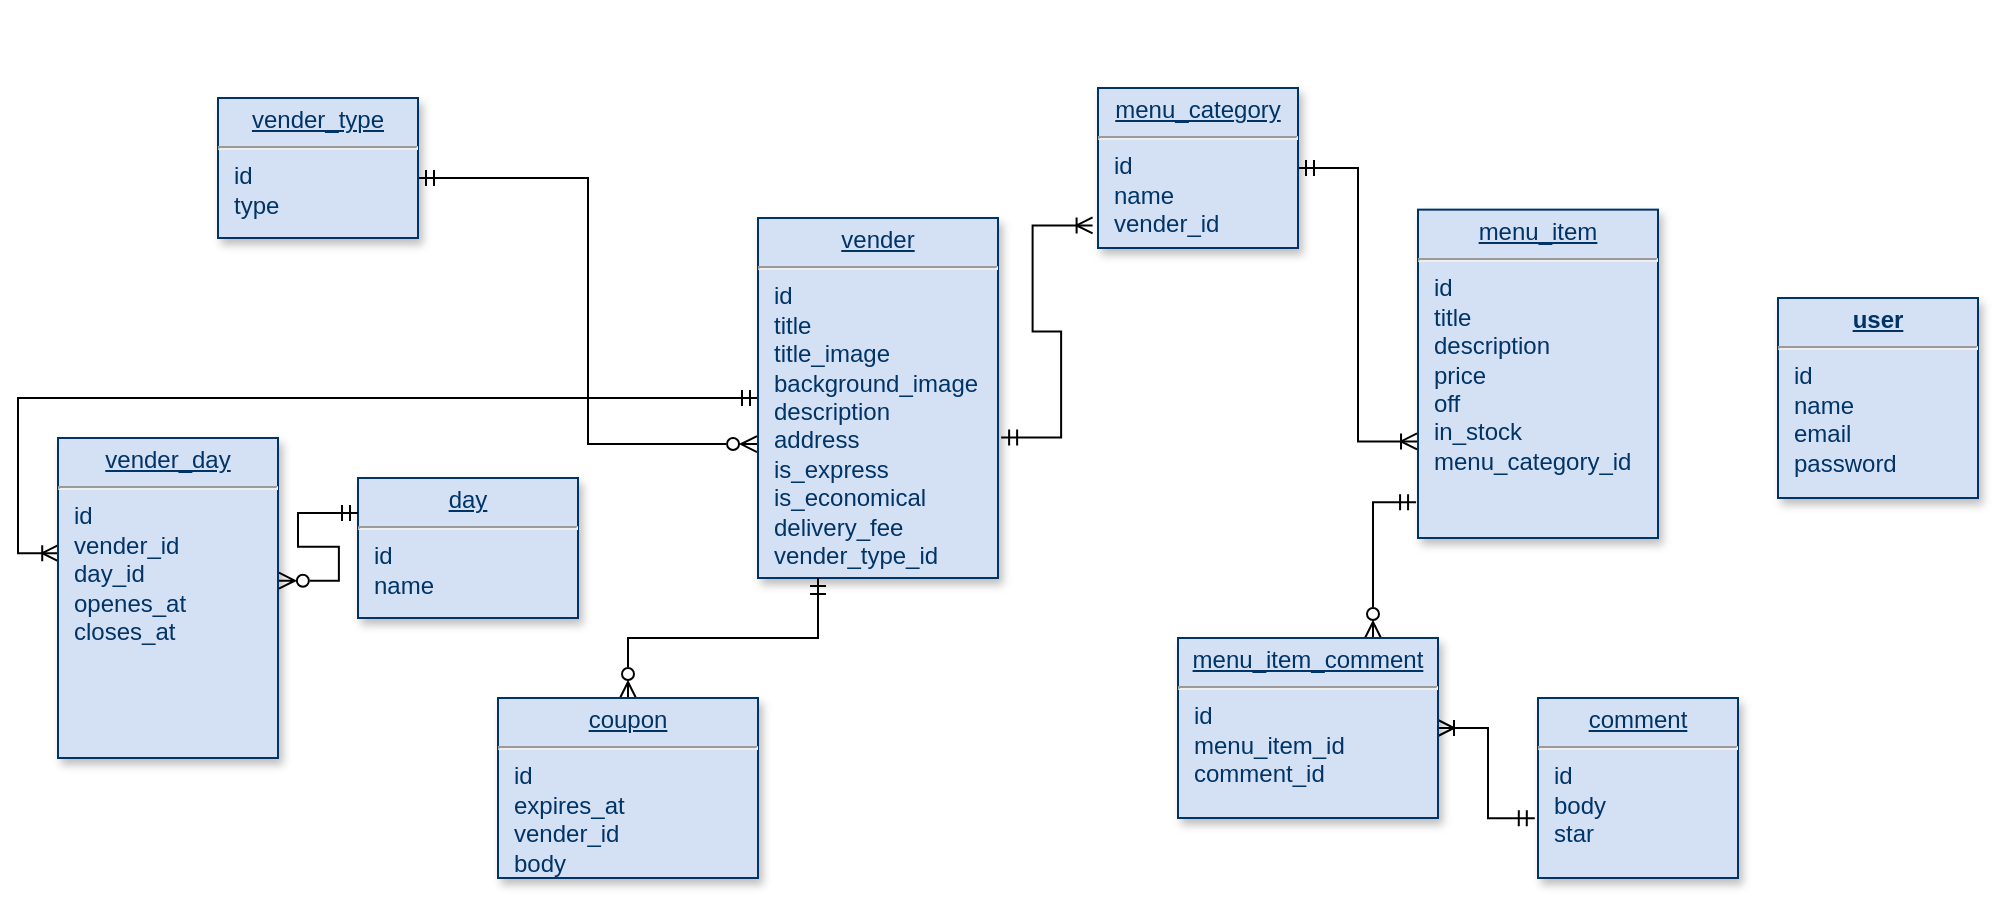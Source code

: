 <mxfile version="20.3.0" type="device"><diagram name="Page-1" id="efa7a0a1-bf9b-a30e-e6df-94a7791c09e9"><mxGraphModel dx="3281" dy="611" grid="1" gridSize="10" guides="1" tooltips="1" connect="1" arrows="1" fold="1" page="1" pageScale="1" pageWidth="2339" pageHeight="3300" background="none" math="0" shadow="0"><root><mxCell id="0"/><mxCell id="1" parent="0"/><mxCell id="Bjh7Wjrsop8_j-FTb7XY-119" style="edgeStyle=orthogonalEdgeStyle;rounded=0;orthogonalLoop=1;jettySize=auto;html=1;entryX=0.001;entryY=0.36;entryDx=0;entryDy=0;entryPerimeter=0;endArrow=ERoneToMany;endFill=0;startArrow=ERmandOne;startFill=0;" parent="1" source="21" target="Bjh7Wjrsop8_j-FTb7XY-115" edge="1"><mxGeometry relative="1" as="geometry"/></mxCell><mxCell id="Bjh7Wjrsop8_j-FTb7XY-129" style="edgeStyle=orthogonalEdgeStyle;rounded=0;orthogonalLoop=1;jettySize=auto;html=1;entryX=1;entryY=0.571;entryDx=0;entryDy=0;entryPerimeter=0;startArrow=ERzeroToMany;startFill=0;endArrow=ERmandOne;endFill=0;exitX=-0.004;exitY=0.628;exitDx=0;exitDy=0;exitPerimeter=0;" parent="1" source="21" target="Bjh7Wjrsop8_j-FTb7XY-128" edge="1"><mxGeometry relative="1" as="geometry"/></mxCell><mxCell id="21" value="&lt;p style=&quot;margin: 0px; margin-top: 4px; text-align: center; text-decoration: underline;&quot;&gt;vender&lt;/p&gt;&lt;hr&gt;&lt;p style=&quot;margin: 0px; margin-left: 8px;&quot;&gt;id&lt;br&gt;&lt;/p&gt;&lt;p style=&quot;margin: 0px; margin-left: 8px;&quot;&gt;title&lt;/p&gt;&lt;p style=&quot;margin: 0px; margin-left: 8px;&quot;&gt;title_image&lt;/p&gt;&lt;p style=&quot;margin: 0px; margin-left: 8px;&quot;&gt;background_image&lt;/p&gt;&lt;p style=&quot;margin: 0px; margin-left: 8px;&quot;&gt;description&lt;/p&gt;&lt;p style=&quot;margin: 0px; margin-left: 8px;&quot;&gt;address&lt;/p&gt;&lt;p style=&quot;margin: 0px; margin-left: 8px;&quot;&gt;&lt;span style=&quot;background-color: initial;&quot;&gt;is_express&lt;/span&gt;&lt;br&gt;&lt;/p&gt;&lt;p style=&quot;margin: 0px; margin-left: 8px;&quot;&gt;&lt;span style=&quot;background-color: initial;&quot;&gt;is_economical&lt;/span&gt;&lt;/p&gt;&lt;p style=&quot;margin: 0px; margin-left: 8px;&quot;&gt;delivery_fee&lt;/p&gt;&lt;p style=&quot;margin: 0px 0px 0px 8px;&quot;&gt;vender_type_id&lt;/p&gt;&lt;p style=&quot;margin: 0px 0px 0px 8px;&quot;&gt;&lt;br&gt;&lt;/p&gt;&lt;div&gt;&lt;br&gt;&lt;/div&gt;" style="verticalAlign=top;align=left;overflow=fill;fontSize=12;fontFamily=Helvetica;html=1;strokeColor=#003366;shadow=1;fillColor=#D4E1F5;fontColor=#003366" parent="1" vertex="1"><mxGeometry x="200" y="160" width="120" height="180" as="geometry"/></mxCell><mxCell id="25" value="&lt;p style=&quot;margin: 0px; margin-top: 4px; text-align: center; text-decoration: underline;&quot;&gt;&lt;b&gt;user&lt;/b&gt;&lt;/p&gt;&lt;hr&gt;&lt;p style=&quot;margin: 0px; margin-left: 8px;&quot;&gt;id&lt;/p&gt;&lt;p style=&quot;margin: 0px; margin-left: 8px;&quot;&gt;name&lt;/p&gt;&lt;p style=&quot;margin: 0px; margin-left: 8px;&quot;&gt;email&lt;/p&gt;&lt;p style=&quot;margin: 0px; margin-left: 8px;&quot;&gt;password&lt;/p&gt;" style="verticalAlign=top;align=left;overflow=fill;fontSize=12;fontFamily=Helvetica;html=1;strokeColor=#003366;shadow=1;fillColor=#D4E1F5;fontColor=#003366" parent="1" vertex="1"><mxGeometry x="710" y="200" width="100" height="100" as="geometry"/></mxCell><mxCell id="Bjh7Wjrsop8_j-FTb7XY-115" value="&lt;p style=&quot;margin: 0px; margin-top: 4px; text-align: center; text-decoration: underline;&quot;&gt;vender_day&lt;/p&gt;&lt;hr&gt;&lt;p style=&quot;margin: 0px; margin-left: 8px;&quot;&gt;id&lt;br&gt;&lt;/p&gt;&lt;p style=&quot;margin: 0px; margin-left: 8px;&quot;&gt;vender_id&lt;/p&gt;&lt;p style=&quot;margin: 0px; margin-left: 8px;&quot;&gt;day_id&lt;/p&gt;&lt;p style=&quot;margin: 0px; margin-left: 8px;&quot;&gt;openes_at&lt;/p&gt;&lt;p style=&quot;margin: 0px; margin-left: 8px;&quot;&gt;closes_at&lt;/p&gt;&lt;p style=&quot;margin: 0px; margin-left: 8px;&quot;&gt;&lt;br&gt;&lt;/p&gt;" style="verticalAlign=top;align=left;overflow=fill;fontSize=12;fontFamily=Helvetica;html=1;strokeColor=#003366;shadow=1;fillColor=#D4E1F5;fontColor=#003366" parent="1" vertex="1"><mxGeometry x="-150" y="270" width="110" height="160" as="geometry"/></mxCell><mxCell id="Bjh7Wjrsop8_j-FTb7XY-116" value="&lt;p style=&quot;margin: 0px; margin-top: 4px; text-align: center; text-decoration: underline;&quot;&gt;day&lt;/p&gt;&lt;hr&gt;&lt;p style=&quot;margin: 0px; margin-left: 8px;&quot;&gt;id&lt;br&gt;&lt;/p&gt;&lt;p style=&quot;margin: 0px; margin-left: 8px;&quot;&gt;name&lt;/p&gt;&lt;p style=&quot;margin: 0px; margin-left: 8px;&quot;&gt;&lt;br&gt;&lt;/p&gt;" style="verticalAlign=top;align=left;overflow=fill;fontSize=12;fontFamily=Helvetica;html=1;strokeColor=#003366;shadow=1;fillColor=#D4E1F5;fontColor=#003366" parent="1" vertex="1"><mxGeometry y="290" width="110" height="70" as="geometry"/></mxCell><mxCell id="Bjh7Wjrsop8_j-FTb7XY-117" value="" style="edgeStyle=entityRelationEdgeStyle;fontSize=12;html=1;endArrow=ERmandOne;startArrow=ERzeroToMany;rounded=0;entryX=0;entryY=0.25;entryDx=0;entryDy=0;exitX=1.004;exitY=0.446;exitDx=0;exitDy=0;exitPerimeter=0;startFill=0;endFill=0;" parent="1" source="Bjh7Wjrsop8_j-FTb7XY-115" target="Bjh7Wjrsop8_j-FTb7XY-116" edge="1"><mxGeometry width="100" height="100" relative="1" as="geometry"><mxPoint x="-60" y="280" as="sourcePoint"/><mxPoint x="40" y="180" as="targetPoint"/></mxGeometry></mxCell><mxCell id="Bjh7Wjrsop8_j-FTb7XY-128" value="&lt;p style=&quot;margin: 0px; margin-top: 4px; text-align: center; text-decoration: underline;&quot;&gt;vender_type&lt;/p&gt;&lt;hr&gt;&lt;p style=&quot;margin: 0px; margin-left: 8px;&quot;&gt;id&lt;br&gt;&lt;/p&gt;&lt;p style=&quot;margin: 0px; margin-left: 8px;&quot;&gt;type&lt;/p&gt;&lt;p style=&quot;margin: 0px; margin-left: 8px;&quot;&gt;&lt;br&gt;&lt;/p&gt;" style="verticalAlign=top;align=left;overflow=fill;fontSize=12;fontFamily=Helvetica;html=1;strokeColor=#003366;shadow=1;fillColor=#D4E1F5;fontColor=#003366" parent="1" vertex="1"><mxGeometry x="-70" y="100" width="100" height="70" as="geometry"/></mxCell><mxCell id="Bjh7Wjrsop8_j-FTb7XY-130" value="&lt;p style=&quot;margin: 0px; margin-top: 4px; text-align: center; text-decoration: underline;&quot;&gt;comment&lt;/p&gt;&lt;hr&gt;&lt;p style=&quot;margin: 0px; margin-left: 8px;&quot;&gt;id&lt;/p&gt;&lt;p style=&quot;margin: 0px; margin-left: 8px;&quot;&gt;body&lt;/p&gt;&lt;p style=&quot;margin: 0px; margin-left: 8px;&quot;&gt;star&lt;/p&gt;" style="verticalAlign=top;align=left;overflow=fill;fontSize=12;fontFamily=Helvetica;html=1;strokeColor=#003366;shadow=1;fillColor=#D4E1F5;fontColor=#003366" parent="1" vertex="1"><mxGeometry x="590" y="400" width="100" height="90" as="geometry"/></mxCell><mxCell id="Bjh7Wjrsop8_j-FTb7XY-131" value="&lt;p style=&quot;margin: 0px; margin-top: 4px; text-align: center; text-decoration: underline;&quot;&gt;menu_item&lt;/p&gt;&lt;hr&gt;&lt;p style=&quot;margin: 0px; margin-left: 8px;&quot;&gt;id&lt;br&gt;&lt;/p&gt;&lt;p style=&quot;margin: 0px; margin-left: 8px;&quot;&gt;title&lt;/p&gt;&lt;p style=&quot;margin: 0px; margin-left: 8px;&quot;&gt;description&lt;/p&gt;&lt;p style=&quot;margin: 0px; margin-left: 8px;&quot;&gt;price&lt;/p&gt;&lt;p style=&quot;margin: 0px; margin-left: 8px;&quot;&gt;off&lt;/p&gt;&lt;p style=&quot;margin: 0px; margin-left: 8px;&quot;&gt;in_stock&lt;/p&gt;&lt;p style=&quot;margin: 0px; margin-left: 8px;&quot;&gt;&lt;span style=&quot;background-color: initial;&quot;&gt;menu_category_id&lt;/span&gt;&lt;/p&gt;" style="verticalAlign=top;align=left;overflow=fill;fontSize=12;fontFamily=Helvetica;html=1;strokeColor=#003366;shadow=1;fillColor=#D4E1F5;fontColor=#003366" parent="1" vertex="1"><mxGeometry x="530" y="155.82" width="120" height="164.18" as="geometry"/></mxCell><mxCell id="Bjh7Wjrsop8_j-FTb7XY-132" style="edgeStyle=orthogonalEdgeStyle;rounded=0;orthogonalLoop=1;jettySize=auto;html=1;exitX=0.5;exitY=1;exitDx=0;exitDy=0;startArrow=ERzeroToMany;startFill=0;endArrow=ERzeroToMany;endFill=0;" parent="1" source="Bjh7Wjrsop8_j-FTb7XY-130" target="Bjh7Wjrsop8_j-FTb7XY-130" edge="1"><mxGeometry relative="1" as="geometry"/></mxCell><mxCell id="Bjh7Wjrsop8_j-FTb7XY-134" style="edgeStyle=orthogonalEdgeStyle;rounded=0;orthogonalLoop=1;jettySize=auto;html=1;exitX=0.5;exitY=1;exitDx=0;exitDy=0;fontFamily=Helvetica;fontSize=12;fontColor=#003366;startArrow=ERzeroToMany;startFill=0;endArrow=ERzeroToMany;endFill=0;" parent="1" edge="1"><mxGeometry relative="1" as="geometry"><mxPoint x="330" y="60" as="sourcePoint"/><mxPoint x="330" y="60" as="targetPoint"/></mxGeometry></mxCell><mxCell id="Bjh7Wjrsop8_j-FTb7XY-139" style="edgeStyle=orthogonalEdgeStyle;rounded=0;orthogonalLoop=1;jettySize=auto;html=1;entryX=-0.004;entryY=0.706;entryDx=0;entryDy=0;entryPerimeter=0;fontFamily=Helvetica;fontSize=12;fontColor=#003366;startArrow=ERmandOne;startFill=0;endArrow=ERoneToMany;endFill=0;" parent="1" source="Bjh7Wjrsop8_j-FTb7XY-136" target="Bjh7Wjrsop8_j-FTb7XY-131" edge="1"><mxGeometry relative="1" as="geometry"/></mxCell><mxCell id="Bjh7Wjrsop8_j-FTb7XY-136" value="&lt;p style=&quot;margin: 0px; margin-top: 4px; text-align: center; text-decoration: underline;&quot;&gt;menu_category&lt;/p&gt;&lt;hr&gt;&lt;p style=&quot;margin: 0px; margin-left: 8px;&quot;&gt;id&lt;br&gt;&lt;/p&gt;&lt;p style=&quot;margin: 0px; margin-left: 8px;&quot;&gt;&lt;span style=&quot;background-color: initial;&quot;&gt;name&lt;/span&gt;&lt;/p&gt;&lt;p style=&quot;margin: 0px; margin-left: 8px;&quot;&gt;&lt;span style=&quot;background-color: initial;&quot;&gt;vender_id&lt;/span&gt;&lt;/p&gt;" style="verticalAlign=top;align=left;overflow=fill;fontSize=12;fontFamily=Helvetica;html=1;strokeColor=#003366;shadow=1;fillColor=#D4E1F5;fontColor=#003366" parent="1" vertex="1"><mxGeometry x="370" y="95" width="100" height="80" as="geometry"/></mxCell><mxCell id="Bjh7Wjrsop8_j-FTb7XY-137" value="" style="edgeStyle=entityRelationEdgeStyle;fontSize=12;html=1;endArrow=ERoneToMany;endFill=0;rounded=0;fontFamily=Helvetica;fontColor=#003366;entryX=-0.027;entryY=0.859;entryDx=0;entryDy=0;entryPerimeter=0;exitX=1.013;exitY=0.61;exitDx=0;exitDy=0;exitPerimeter=0;startArrow=ERmandOne;startFill=0;" parent="1" source="21" target="Bjh7Wjrsop8_j-FTb7XY-136" edge="1"><mxGeometry width="100" height="100" relative="1" as="geometry"><mxPoint x="180" y="260" as="sourcePoint"/><mxPoint x="280" y="160" as="targetPoint"/></mxGeometry></mxCell><mxCell id="Bjh7Wjrsop8_j-FTb7XY-141" style="edgeStyle=orthogonalEdgeStyle;rounded=0;orthogonalLoop=1;jettySize=auto;html=1;exitX=0.75;exitY=0;exitDx=0;exitDy=0;entryX=-0.008;entryY=0.891;entryDx=0;entryDy=0;entryPerimeter=0;fontFamily=Helvetica;fontSize=12;fontColor=#003366;startArrow=ERzeroToMany;startFill=0;endArrow=ERmandOne;endFill=0;" parent="1" source="Bjh7Wjrsop8_j-FTb7XY-140" target="Bjh7Wjrsop8_j-FTb7XY-131" edge="1"><mxGeometry relative="1" as="geometry"/></mxCell><mxCell id="Bjh7Wjrsop8_j-FTb7XY-143" style="edgeStyle=orthogonalEdgeStyle;rounded=0;orthogonalLoop=1;jettySize=auto;html=1;exitX=1;exitY=0.5;exitDx=0;exitDy=0;entryX=-0.016;entryY=0.668;entryDx=0;entryDy=0;entryPerimeter=0;fontFamily=Helvetica;fontSize=12;fontColor=#003366;startArrow=ERoneToMany;startFill=0;endArrow=ERmandOne;endFill=0;" parent="1" source="Bjh7Wjrsop8_j-FTb7XY-140" target="Bjh7Wjrsop8_j-FTb7XY-130" edge="1"><mxGeometry relative="1" as="geometry"/></mxCell><mxCell id="Bjh7Wjrsop8_j-FTb7XY-140" value="&lt;p style=&quot;margin: 0px; margin-top: 4px; text-align: center; text-decoration: underline;&quot;&gt;menu_item_comment&lt;/p&gt;&lt;hr&gt;&lt;p style=&quot;margin: 0px; margin-left: 8px;&quot;&gt;id&lt;/p&gt;&lt;p style=&quot;margin: 0px; margin-left: 8px;&quot;&gt;menu_item_id&lt;/p&gt;&lt;p style=&quot;margin: 0px; margin-left: 8px;&quot;&gt;comment_id&lt;/p&gt;" style="verticalAlign=top;align=left;overflow=fill;fontSize=12;fontFamily=Helvetica;html=1;strokeColor=#003366;shadow=1;fillColor=#D4E1F5;fontColor=#003366" parent="1" vertex="1"><mxGeometry x="410" y="370" width="130" height="90" as="geometry"/></mxCell><mxCell id="Bjh7Wjrsop8_j-FTb7XY-146" style="edgeStyle=orthogonalEdgeStyle;rounded=0;orthogonalLoop=1;jettySize=auto;html=1;exitX=0.5;exitY=0;exitDx=0;exitDy=0;entryX=0.25;entryY=1;entryDx=0;entryDy=0;fontFamily=Helvetica;fontSize=12;fontColor=#003366;startArrow=ERzeroToMany;startFill=0;endArrow=ERmandOne;endFill=0;" parent="1" source="Bjh7Wjrsop8_j-FTb7XY-145" target="21" edge="1"><mxGeometry relative="1" as="geometry"/></mxCell><mxCell id="Bjh7Wjrsop8_j-FTb7XY-145" value="&lt;p style=&quot;margin: 0px; margin-top: 4px; text-align: center; text-decoration: underline;&quot;&gt;coupon&lt;/p&gt;&lt;hr&gt;&lt;p style=&quot;margin: 0px; margin-left: 8px;&quot;&gt;id&lt;/p&gt;&lt;p style=&quot;margin: 0px; margin-left: 8px;&quot;&gt;expires_at&lt;/p&gt;&lt;p style=&quot;margin: 0px; margin-left: 8px;&quot;&gt;vender_id&lt;/p&gt;&lt;p style=&quot;margin: 0px; margin-left: 8px;&quot;&gt;body&lt;/p&gt;" style="verticalAlign=top;align=left;overflow=fill;fontSize=12;fontFamily=Helvetica;html=1;strokeColor=#003366;shadow=1;fillColor=#D4E1F5;fontColor=#003366" parent="1" vertex="1"><mxGeometry x="70" y="400" width="130" height="90" as="geometry"/></mxCell></root></mxGraphModel></diagram></mxfile>